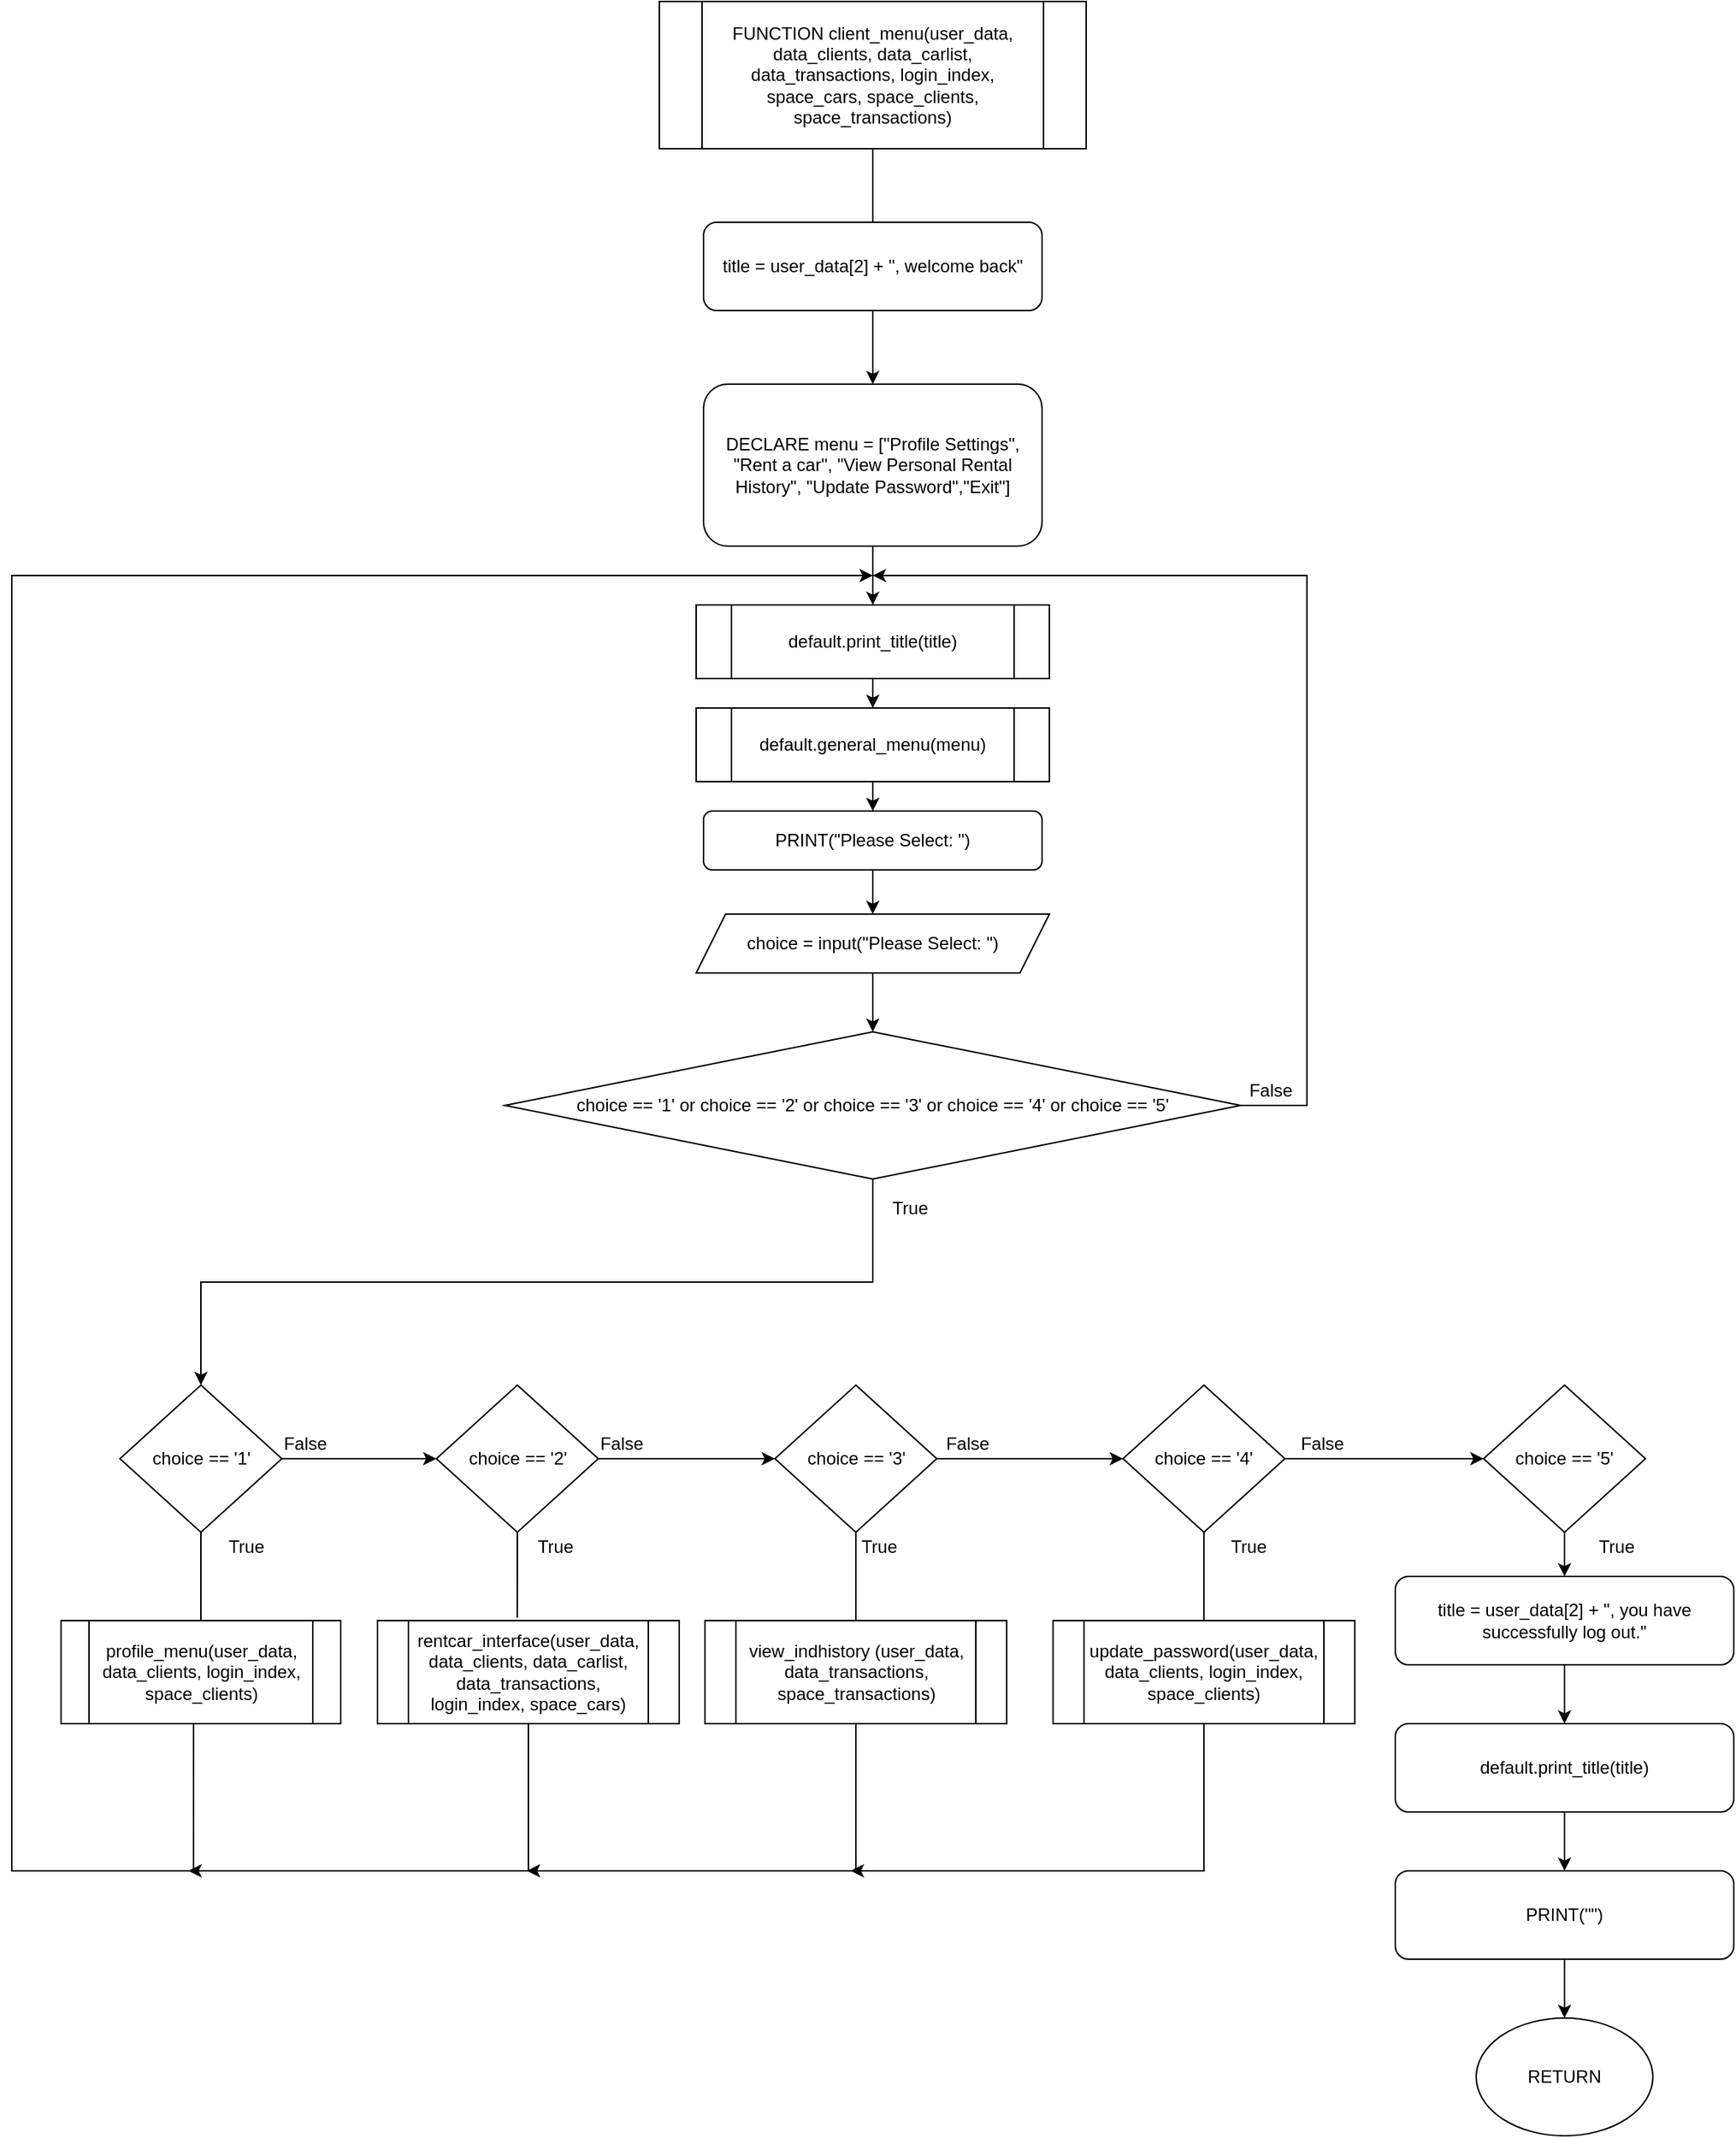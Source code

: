 <mxfile version="14.7.5" type="github">
  <diagram id="gz4QarqbQyLlZrwyYuSH" name="Page-1">
    <mxGraphModel dx="1241" dy="745" grid="1" gridSize="10" guides="1" tooltips="1" connect="1" arrows="1" fold="1" page="1" pageScale="1" pageWidth="3300" pageHeight="4681" math="0" shadow="0">
      <root>
        <mxCell id="0" />
        <mxCell id="1" parent="0" />
        <mxCell id="2tX2r3fWJ1Ex_AaG3o2P-11" value="" style="edgeStyle=orthogonalEdgeStyle;rounded=0;orthogonalLoop=1;jettySize=auto;html=1;" parent="1" source="0KB5lAkNAPburwyj5mUs-2" target="0KB5lAkNAPburwyj5mUs-3" edge="1">
          <mxGeometry relative="1" as="geometry" />
        </mxCell>
        <mxCell id="0KB5lAkNAPburwyj5mUs-2" value="title = user_data[2] + &quot;, welcome back&quot;" style="rounded=1;whiteSpace=wrap;html=1;" parent="1" vertex="1">
          <mxGeometry x="760" y="270" width="230" height="60" as="geometry" />
        </mxCell>
        <mxCell id="ZFuXgiaVs0gOBQjJ5KVe-5" value="" style="edgeStyle=orthogonalEdgeStyle;rounded=0;orthogonalLoop=1;jettySize=auto;html=1;endArrow=classic;endFill=1;" parent="1" source="0KB5lAkNAPburwyj5mUs-3" target="ZFuXgiaVs0gOBQjJ5KVe-3" edge="1">
          <mxGeometry relative="1" as="geometry" />
        </mxCell>
        <mxCell id="0KB5lAkNAPburwyj5mUs-3" value="DECLARE menu = [&quot;Profile Settings&quot;, &quot;Rent a car&quot;, &quot;View Personal Rental History&quot;, &quot;Update Password&quot;,&quot;Exit&quot;]" style="rounded=1;whiteSpace=wrap;html=1;" parent="1" vertex="1">
          <mxGeometry x="760" y="380" width="230" height="110" as="geometry" />
        </mxCell>
        <mxCell id="2tX2r3fWJ1Ex_AaG3o2P-22" value="" style="edgeStyle=orthogonalEdgeStyle;rounded=0;orthogonalLoop=1;jettySize=auto;html=1;" parent="1" source="0KB5lAkNAPburwyj5mUs-4" target="0KB5lAkNAPburwyj5mUs-5" edge="1">
          <mxGeometry relative="1" as="geometry" />
        </mxCell>
        <mxCell id="0KB5lAkNAPburwyj5mUs-4" value="choice == &#39;5&#39;" style="rhombus;whiteSpace=wrap;html=1;" parent="1" vertex="1">
          <mxGeometry x="1290" y="1060" width="110" height="100" as="geometry" />
        </mxCell>
        <mxCell id="2tX2r3fWJ1Ex_AaG3o2P-23" value="" style="edgeStyle=orthogonalEdgeStyle;rounded=0;orthogonalLoop=1;jettySize=auto;html=1;" parent="1" source="0KB5lAkNAPburwyj5mUs-5" target="K5e5D3taWrWDtkJDI0Ug-1" edge="1">
          <mxGeometry relative="1" as="geometry" />
        </mxCell>
        <mxCell id="0KB5lAkNAPburwyj5mUs-5" value="title = user_data[2] + &quot;, you have successfully log out.&quot;" style="rounded=1;whiteSpace=wrap;html=1;" parent="1" vertex="1">
          <mxGeometry x="1230" y="1190" width="230" height="60" as="geometry" />
        </mxCell>
        <mxCell id="2tX2r3fWJ1Ex_AaG3o2P-24" value="" style="edgeStyle=orthogonalEdgeStyle;rounded=0;orthogonalLoop=1;jettySize=auto;html=1;" parent="1" source="K5e5D3taWrWDtkJDI0Ug-1" target="K5e5D3taWrWDtkJDI0Ug-2" edge="1">
          <mxGeometry relative="1" as="geometry" />
        </mxCell>
        <mxCell id="K5e5D3taWrWDtkJDI0Ug-1" value="default.print_title(title)" style="rounded=1;whiteSpace=wrap;html=1;" parent="1" vertex="1">
          <mxGeometry x="1230" y="1290" width="230" height="60" as="geometry" />
        </mxCell>
        <mxCell id="2tX2r3fWJ1Ex_AaG3o2P-25" value="" style="edgeStyle=orthogonalEdgeStyle;rounded=0;orthogonalLoop=1;jettySize=auto;html=1;" parent="1" source="K5e5D3taWrWDtkJDI0Ug-2" target="K5e5D3taWrWDtkJDI0Ug-3" edge="1">
          <mxGeometry relative="1" as="geometry" />
        </mxCell>
        <mxCell id="K5e5D3taWrWDtkJDI0Ug-2" value="PRINT(&quot;&quot;)" style="rounded=1;whiteSpace=wrap;html=1;" parent="1" vertex="1">
          <mxGeometry x="1230" y="1390" width="230" height="60" as="geometry" />
        </mxCell>
        <mxCell id="K5e5D3taWrWDtkJDI0Ug-3" value="RETURN" style="ellipse;whiteSpace=wrap;html=1;" parent="1" vertex="1">
          <mxGeometry x="1285" y="1490" width="120" height="80" as="geometry" />
        </mxCell>
        <mxCell id="h15Hhl28LzWk26JGnIV6-11" value="" style="edgeStyle=orthogonalEdgeStyle;rounded=0;orthogonalLoop=1;jettySize=auto;html=1;" parent="1" source="K5e5D3taWrWDtkJDI0Ug-4" target="K5e5D3taWrWDtkJDI0Ug-5" edge="1">
          <mxGeometry relative="1" as="geometry" />
        </mxCell>
        <mxCell id="yNyH83UzLx1dz9ZStz7M-10" style="edgeStyle=orthogonalEdgeStyle;rounded=0;orthogonalLoop=1;jettySize=auto;html=1;entryX=0.5;entryY=0;entryDx=0;entryDy=0;endArrow=none;endFill=0;" parent="1" source="K5e5D3taWrWDtkJDI0Ug-4" target="yNyH83UzLx1dz9ZStz7M-3" edge="1">
          <mxGeometry relative="1" as="geometry" />
        </mxCell>
        <mxCell id="K5e5D3taWrWDtkJDI0Ug-4" value="choice == &#39;1&#39;" style="rhombus;whiteSpace=wrap;html=1;" parent="1" vertex="1">
          <mxGeometry x="363.5" y="1060" width="110" height="100" as="geometry" />
        </mxCell>
        <mxCell id="h15Hhl28LzWk26JGnIV6-12" value="" style="edgeStyle=orthogonalEdgeStyle;rounded=0;orthogonalLoop=1;jettySize=auto;html=1;" parent="1" source="K5e5D3taWrWDtkJDI0Ug-5" target="K5e5D3taWrWDtkJDI0Ug-6" edge="1">
          <mxGeometry relative="1" as="geometry" />
        </mxCell>
        <mxCell id="yNyH83UzLx1dz9ZStz7M-11" style="edgeStyle=orthogonalEdgeStyle;rounded=0;orthogonalLoop=1;jettySize=auto;html=1;entryX=0.463;entryY=-0.029;entryDx=0;entryDy=0;entryPerimeter=0;endArrow=none;endFill=0;" parent="1" source="K5e5D3taWrWDtkJDI0Ug-5" target="yNyH83UzLx1dz9ZStz7M-4" edge="1">
          <mxGeometry relative="1" as="geometry" />
        </mxCell>
        <mxCell id="K5e5D3taWrWDtkJDI0Ug-5" value="choice == &#39;2&#39;" style="rhombus;whiteSpace=wrap;html=1;" parent="1" vertex="1">
          <mxGeometry x="578.5" y="1060" width="110" height="100" as="geometry" />
        </mxCell>
        <mxCell id="h15Hhl28LzWk26JGnIV6-13" value="" style="edgeStyle=orthogonalEdgeStyle;rounded=0;orthogonalLoop=1;jettySize=auto;html=1;" parent="1" source="K5e5D3taWrWDtkJDI0Ug-6" target="K5e5D3taWrWDtkJDI0Ug-7" edge="1">
          <mxGeometry relative="1" as="geometry" />
        </mxCell>
        <mxCell id="yNyH83UzLx1dz9ZStz7M-12" value="" style="edgeStyle=orthogonalEdgeStyle;rounded=0;orthogonalLoop=1;jettySize=auto;html=1;endArrow=none;endFill=0;" parent="1" source="K5e5D3taWrWDtkJDI0Ug-6" target="yNyH83UzLx1dz9ZStz7M-5" edge="1">
          <mxGeometry relative="1" as="geometry" />
        </mxCell>
        <mxCell id="K5e5D3taWrWDtkJDI0Ug-6" value="choice == &#39;3&#39;" style="rhombus;whiteSpace=wrap;html=1;" parent="1" vertex="1">
          <mxGeometry x="808.5" y="1060" width="110" height="100" as="geometry" />
        </mxCell>
        <mxCell id="h15Hhl28LzWk26JGnIV6-14" value="" style="edgeStyle=orthogonalEdgeStyle;rounded=0;orthogonalLoop=1;jettySize=auto;html=1;" parent="1" source="K5e5D3taWrWDtkJDI0Ug-7" target="0KB5lAkNAPburwyj5mUs-4" edge="1">
          <mxGeometry relative="1" as="geometry" />
        </mxCell>
        <mxCell id="yNyH83UzLx1dz9ZStz7M-14" value="" style="edgeStyle=orthogonalEdgeStyle;rounded=0;orthogonalLoop=1;jettySize=auto;html=1;endArrow=none;endFill=0;" parent="1" source="K5e5D3taWrWDtkJDI0Ug-7" target="yNyH83UzLx1dz9ZStz7M-8" edge="1">
          <mxGeometry relative="1" as="geometry" />
        </mxCell>
        <mxCell id="K5e5D3taWrWDtkJDI0Ug-7" value="choice == &#39;4&#39;" style="rhombus;whiteSpace=wrap;html=1;" parent="1" vertex="1">
          <mxGeometry x="1045" y="1060" width="110" height="100" as="geometry" />
        </mxCell>
        <mxCell id="2tX2r3fWJ1Ex_AaG3o2P-12" value="" style="edgeStyle=orthogonalEdgeStyle;rounded=0;orthogonalLoop=1;jettySize=auto;html=1;entryX=0.5;entryY=0;entryDx=0;entryDy=0;exitX=0.5;exitY=1;exitDx=0;exitDy=0;" parent="1" source="K5e5D3taWrWDtkJDI0Ug-8" target="K5e5D3taWrWDtkJDI0Ug-4" edge="1">
          <mxGeometry relative="1" as="geometry">
            <mxPoint x="875" y="960.0" as="targetPoint" />
          </mxGeometry>
        </mxCell>
        <mxCell id="h15Hhl28LzWk26JGnIV6-10" style="edgeStyle=orthogonalEdgeStyle;rounded=0;orthogonalLoop=1;jettySize=auto;html=1;" parent="1" source="K5e5D3taWrWDtkJDI0Ug-8" edge="1">
          <mxGeometry relative="1" as="geometry">
            <Array as="points">
              <mxPoint x="1170" y="870" />
              <mxPoint x="1170" y="510" />
              <mxPoint x="990" y="510" />
            </Array>
            <mxPoint x="875" y="510" as="targetPoint" />
          </mxGeometry>
        </mxCell>
        <mxCell id="K5e5D3taWrWDtkJDI0Ug-8" value="choice == &#39;1&#39; or choice == &#39;2&#39; or choice == &#39;3&#39; or choice == &#39;4&#39; or choice == &#39;5&#39;" style="rhombus;whiteSpace=wrap;html=1;" parent="1" vertex="1">
          <mxGeometry x="625" y="820" width="500" height="100" as="geometry" />
        </mxCell>
        <mxCell id="h15Hhl28LzWk26JGnIV6-35" value="False" style="text;html=1;align=center;verticalAlign=middle;resizable=0;points=[];autosize=1;strokeColor=none;" parent="1" vertex="1">
          <mxGeometry x="1125" y="850" width="40" height="20" as="geometry" />
        </mxCell>
        <mxCell id="h15Hhl28LzWk26JGnIV6-36" value="True" style="text;html=1;align=center;verticalAlign=middle;resizable=0;points=[];autosize=1;strokeColor=none;" parent="1" vertex="1">
          <mxGeometry x="880" y="930" width="40" height="20" as="geometry" />
        </mxCell>
        <mxCell id="h15Hhl28LzWk26JGnIV6-37" value="True" style="text;html=1;align=center;verticalAlign=middle;resizable=0;points=[];autosize=1;strokeColor=none;" parent="1" vertex="1">
          <mxGeometry x="428.5" y="1160" width="40" height="20" as="geometry" />
        </mxCell>
        <mxCell id="h15Hhl28LzWk26JGnIV6-38" value="True" style="text;html=1;align=center;verticalAlign=middle;resizable=0;points=[];autosize=1;strokeColor=none;" parent="1" vertex="1">
          <mxGeometry x="638.5" y="1160" width="40" height="20" as="geometry" />
        </mxCell>
        <mxCell id="h15Hhl28LzWk26JGnIV6-39" value="True" style="text;html=1;align=center;verticalAlign=middle;resizable=0;points=[];autosize=1;strokeColor=none;" parent="1" vertex="1">
          <mxGeometry x="858.5" y="1160" width="40" height="20" as="geometry" />
        </mxCell>
        <mxCell id="h15Hhl28LzWk26JGnIV6-40" value="True" style="text;html=1;align=center;verticalAlign=middle;resizable=0;points=[];autosize=1;strokeColor=none;" parent="1" vertex="1">
          <mxGeometry x="1110" y="1160" width="40" height="20" as="geometry" />
        </mxCell>
        <mxCell id="h15Hhl28LzWk26JGnIV6-41" value="True" style="text;html=1;align=center;verticalAlign=middle;resizable=0;points=[];autosize=1;strokeColor=none;" parent="1" vertex="1">
          <mxGeometry x="1360" y="1160" width="40" height="20" as="geometry" />
        </mxCell>
        <mxCell id="h15Hhl28LzWk26JGnIV6-42" value="False" style="text;html=1;align=center;verticalAlign=middle;resizable=0;points=[];autosize=1;strokeColor=none;" parent="1" vertex="1">
          <mxGeometry x="468.5" y="1090" width="40" height="20" as="geometry" />
        </mxCell>
        <mxCell id="h15Hhl28LzWk26JGnIV6-43" value="False" style="text;html=1;align=center;verticalAlign=middle;resizable=0;points=[];autosize=1;strokeColor=none;" parent="1" vertex="1">
          <mxGeometry x="683.5" y="1090" width="40" height="20" as="geometry" />
        </mxCell>
        <mxCell id="h15Hhl28LzWk26JGnIV6-44" value="False" style="text;html=1;align=center;verticalAlign=middle;resizable=0;points=[];autosize=1;strokeColor=none;" parent="1" vertex="1">
          <mxGeometry x="918.5" y="1090" width="40" height="20" as="geometry" />
        </mxCell>
        <mxCell id="h15Hhl28LzWk26JGnIV6-45" value="False" style="text;html=1;align=center;verticalAlign=middle;resizable=0;points=[];autosize=1;strokeColor=none;" parent="1" vertex="1">
          <mxGeometry x="1160" y="1090" width="40" height="20" as="geometry" />
        </mxCell>
        <mxCell id="waqB5fCVUn7LWDH6cR-D-3" value="" style="edgeStyle=orthogonalEdgeStyle;rounded=0;orthogonalLoop=1;jettySize=auto;html=1;startArrow=none;startFill=0;endArrow=classic;endFill=1;" parent="1" source="waqB5fCVUn7LWDH6cR-D-1" target="K5e5D3taWrWDtkJDI0Ug-8" edge="1">
          <mxGeometry relative="1" as="geometry" />
        </mxCell>
        <mxCell id="waqB5fCVUn7LWDH6cR-D-1" value="choice = input(&quot;Please Select: &quot;)" style="shape=parallelogram;perimeter=parallelogramPerimeter;whiteSpace=wrap;html=1;fixedSize=1;" parent="1" vertex="1">
          <mxGeometry x="755" y="740" width="240" height="40" as="geometry" />
        </mxCell>
        <mxCell id="waqB5fCVUn7LWDH6cR-D-6" value="" style="edgeStyle=orthogonalEdgeStyle;rounded=0;orthogonalLoop=1;jettySize=auto;html=1;startArrow=none;startFill=0;endArrow=classic;endFill=1;" parent="1" source="waqB5fCVUn7LWDH6cR-D-4" target="waqB5fCVUn7LWDH6cR-D-1" edge="1">
          <mxGeometry relative="1" as="geometry" />
        </mxCell>
        <mxCell id="waqB5fCVUn7LWDH6cR-D-4" value="PRINT(&quot;Please Select: &quot;)" style="rounded=1;whiteSpace=wrap;html=1;" parent="1" vertex="1">
          <mxGeometry x="760" y="670" width="230" height="40" as="geometry" />
        </mxCell>
        <mxCell id="yNyH83UzLx1dz9ZStz7M-20" style="edgeStyle=orthogonalEdgeStyle;rounded=0;orthogonalLoop=1;jettySize=auto;html=1;endArrow=classic;endFill=1;" parent="1" edge="1">
          <mxGeometry relative="1" as="geometry">
            <mxPoint x="875" y="510" as="targetPoint" />
            <Array as="points">
              <mxPoint x="414" y="1390" />
              <mxPoint x="290" y="1390" />
              <mxPoint x="290" y="510" />
            </Array>
            <mxPoint x="413.52" y="1290" as="sourcePoint" />
          </mxGeometry>
        </mxCell>
        <mxCell id="yNyH83UzLx1dz9ZStz7M-3" value="profile_menu(user_data, data_clients, login_index, space_clients)" style="shape=process;whiteSpace=wrap;html=1;backgroundOutline=1;" parent="1" vertex="1">
          <mxGeometry x="323.5" y="1220" width="190" height="70" as="geometry" />
        </mxCell>
        <mxCell id="yNyH83UzLx1dz9ZStz7M-21" style="edgeStyle=orthogonalEdgeStyle;rounded=0;orthogonalLoop=1;jettySize=auto;html=1;endArrow=classic;endFill=1;" parent="1" source="yNyH83UzLx1dz9ZStz7M-4" edge="1">
          <mxGeometry relative="1" as="geometry">
            <mxPoint x="410" y="1390" as="targetPoint" />
            <Array as="points">
              <mxPoint x="641" y="1390" />
              <mxPoint x="420" y="1390" />
            </Array>
          </mxGeometry>
        </mxCell>
        <mxCell id="yNyH83UzLx1dz9ZStz7M-4" value="rentcar_interface(user_data, data_clients, data_carlist, data_transactions, login_index, space_cars)" style="shape=process;whiteSpace=wrap;html=1;backgroundOutline=1;" parent="1" vertex="1">
          <mxGeometry x="538.5" y="1220" width="205" height="70" as="geometry" />
        </mxCell>
        <mxCell id="yNyH83UzLx1dz9ZStz7M-22" style="edgeStyle=orthogonalEdgeStyle;rounded=0;orthogonalLoop=1;jettySize=auto;html=1;endArrow=classic;endFill=1;" parent="1" source="yNyH83UzLx1dz9ZStz7M-5" edge="1">
          <mxGeometry relative="1" as="geometry">
            <mxPoint x="640" y="1390" as="targetPoint" />
            <Array as="points">
              <mxPoint x="864" y="1390" />
            </Array>
          </mxGeometry>
        </mxCell>
        <mxCell id="yNyH83UzLx1dz9ZStz7M-5" value="view_indhistory (user_data, data_transactions, space_transactions)&lt;br&gt;" style="shape=process;whiteSpace=wrap;html=1;backgroundOutline=1;" parent="1" vertex="1">
          <mxGeometry x="761" y="1220" width="205" height="70" as="geometry" />
        </mxCell>
        <mxCell id="yNyH83UzLx1dz9ZStz7M-23" style="edgeStyle=orthogonalEdgeStyle;rounded=0;orthogonalLoop=1;jettySize=auto;html=1;endArrow=classic;endFill=1;" parent="1" source="yNyH83UzLx1dz9ZStz7M-8" edge="1">
          <mxGeometry relative="1" as="geometry">
            <mxPoint x="860" y="1390" as="targetPoint" />
            <Array as="points">
              <mxPoint x="1100" y="1390" />
            </Array>
          </mxGeometry>
        </mxCell>
        <mxCell id="yNyH83UzLx1dz9ZStz7M-8" value="update_password(user_data, data_clients, login_index, space_clients)" style="shape=process;whiteSpace=wrap;html=1;backgroundOutline=1;" parent="1" vertex="1">
          <mxGeometry x="997.5" y="1220" width="205" height="70" as="geometry" />
        </mxCell>
        <mxCell id="yNyH83UzLx1dz9ZStz7M-19" value="" style="edgeStyle=orthogonalEdgeStyle;rounded=0;orthogonalLoop=1;jettySize=auto;html=1;endArrow=none;endFill=0;" parent="1" source="yNyH83UzLx1dz9ZStz7M-18" target="0KB5lAkNAPburwyj5mUs-2" edge="1">
          <mxGeometry relative="1" as="geometry" />
        </mxCell>
        <mxCell id="yNyH83UzLx1dz9ZStz7M-18" value="FUNCTION client_menu(user_data, data_clients, data_carlist, data_transactions, login_index, space_cars, space_clients, space_transactions)" style="shape=process;whiteSpace=wrap;html=1;backgroundOutline=1;" parent="1" vertex="1">
          <mxGeometry x="730" y="120" width="290" height="100" as="geometry" />
        </mxCell>
        <mxCell id="ZFuXgiaVs0gOBQjJ5KVe-7" value="" style="edgeStyle=orthogonalEdgeStyle;rounded=0;orthogonalLoop=1;jettySize=auto;html=1;endArrow=classic;endFill=1;" parent="1" source="ZFuXgiaVs0gOBQjJ5KVe-2" target="waqB5fCVUn7LWDH6cR-D-4" edge="1">
          <mxGeometry relative="1" as="geometry" />
        </mxCell>
        <mxCell id="ZFuXgiaVs0gOBQjJ5KVe-2" value="default.general_menu(menu)" style="shape=process;whiteSpace=wrap;html=1;backgroundOutline=1;" parent="1" vertex="1">
          <mxGeometry x="755" y="600" width="240" height="50" as="geometry" />
        </mxCell>
        <mxCell id="ZFuXgiaVs0gOBQjJ5KVe-6" value="" style="edgeStyle=orthogonalEdgeStyle;rounded=0;orthogonalLoop=1;jettySize=auto;html=1;endArrow=classic;endFill=1;" parent="1" source="ZFuXgiaVs0gOBQjJ5KVe-3" target="ZFuXgiaVs0gOBQjJ5KVe-2" edge="1">
          <mxGeometry relative="1" as="geometry" />
        </mxCell>
        <mxCell id="ZFuXgiaVs0gOBQjJ5KVe-3" value="default.print_title(title)" style="shape=process;whiteSpace=wrap;html=1;backgroundOutline=1;" parent="1" vertex="1">
          <mxGeometry x="755" y="530" width="240" height="50" as="geometry" />
        </mxCell>
      </root>
    </mxGraphModel>
  </diagram>
</mxfile>
